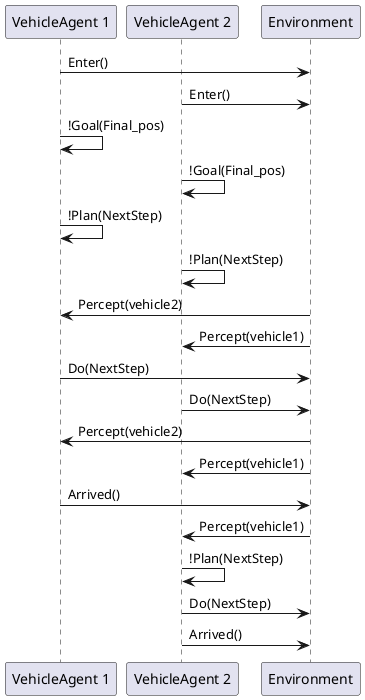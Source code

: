 @startuml
participant "VehicleAgent 1" as vehicle1
participant "VehicleAgent 2" as vehicle2
participant "Environment" as env

vehicle1 -> env: Enter()
vehicle2 -> env: Enter()
vehicle1 -> vehicle1: !Goal(Final_pos)
vehicle2 -> vehicle2: !Goal(Final_pos)
vehicle1 -> vehicle1: !Plan(NextStep)
vehicle2 -> vehicle2: !Plan(NextStep)
env -> vehicle1: Percept(vehicle2)
env -> vehicle2: Percept(vehicle1)
vehicle1 -> env: Do(NextStep)
vehicle2 -> env: Do(NextStep)
env -> vehicle1: Percept(vehicle2)
env -> vehicle2: Percept(vehicle1)
vehicle1 -> env: Arrived()
env -> vehicle2: Percept(vehicle1)
vehicle2 -> vehicle2: !Plan(NextStep)
vehicle2 -> env: Do(NextStep)
vehicle2 -> env: Arrived()

@enduml
